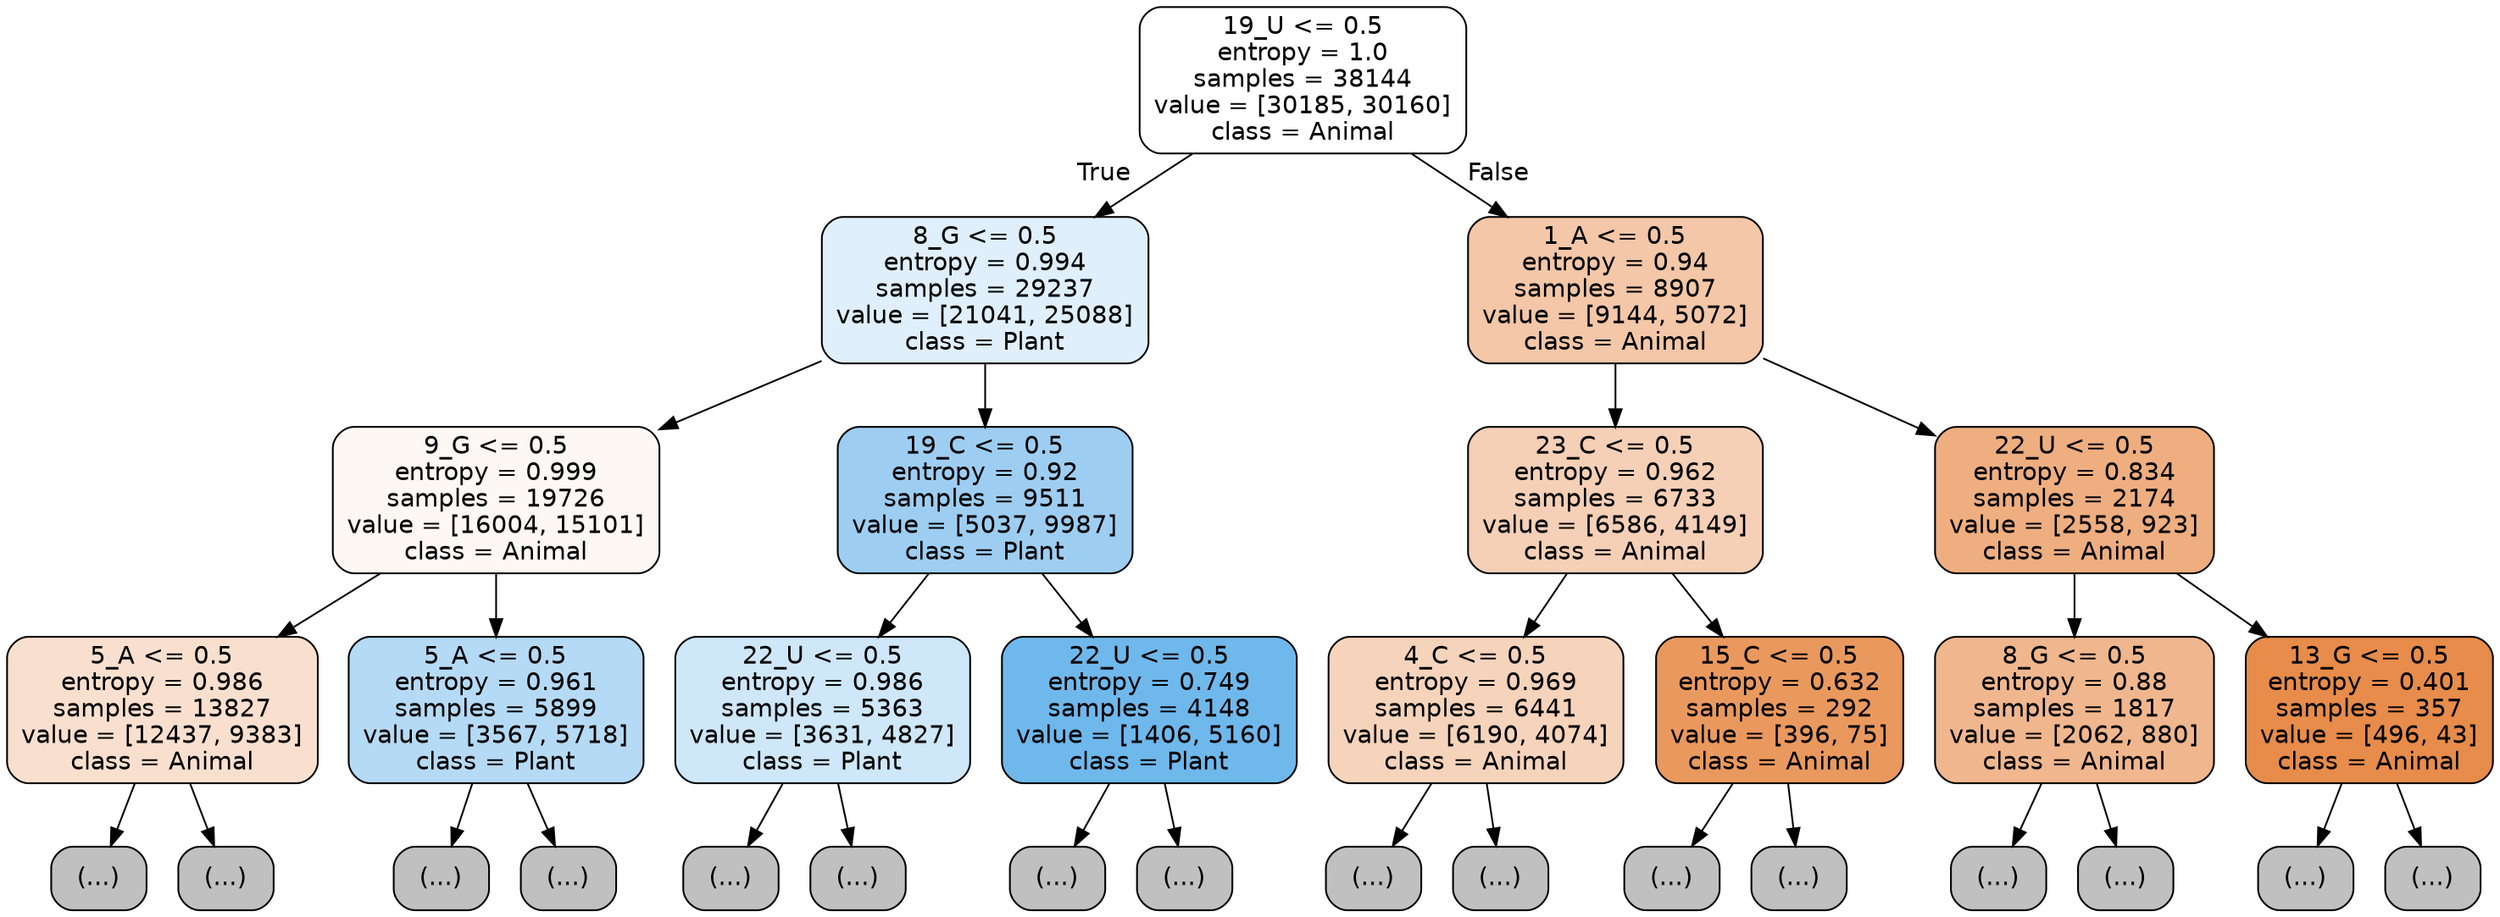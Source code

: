 digraph Tree {
node [shape=box, style="filled, rounded", color="black", fontname="helvetica"] ;
edge [fontname="helvetica"] ;
0 [label="19_U <= 0.5\nentropy = 1.0\nsamples = 38144\nvalue = [30185, 30160]\nclass = Animal", fillcolor="#ffffff"] ;
1 [label="8_G <= 0.5\nentropy = 0.994\nsamples = 29237\nvalue = [21041, 25088]\nclass = Plant", fillcolor="#dfeffb"] ;
0 -> 1 [labeldistance=2.5, labelangle=45, headlabel="True"] ;
2 [label="9_G <= 0.5\nentropy = 0.999\nsamples = 19726\nvalue = [16004, 15101]\nclass = Animal", fillcolor="#fef8f4"] ;
1 -> 2 ;
3 [label="5_A <= 0.5\nentropy = 0.986\nsamples = 13827\nvalue = [12437, 9383]\nclass = Animal", fillcolor="#f9e0ce"] ;
2 -> 3 ;
4 [label="(...)", fillcolor="#C0C0C0"] ;
3 -> 4 ;
5287 [label="(...)", fillcolor="#C0C0C0"] ;
3 -> 5287 ;
6988 [label="5_A <= 0.5\nentropy = 0.961\nsamples = 5899\nvalue = [3567, 5718]\nclass = Plant", fillcolor="#b5daf5"] ;
2 -> 6988 ;
6989 [label="(...)", fillcolor="#C0C0C0"] ;
6988 -> 6989 ;
8828 [label="(...)", fillcolor="#C0C0C0"] ;
6988 -> 8828 ;
9441 [label="19_C <= 0.5\nentropy = 0.92\nsamples = 9511\nvalue = [5037, 9987]\nclass = Plant", fillcolor="#9dcef2"] ;
1 -> 9441 ;
9442 [label="22_U <= 0.5\nentropy = 0.986\nsamples = 5363\nvalue = [3631, 4827]\nclass = Plant", fillcolor="#cee7f9"] ;
9441 -> 9442 ;
9443 [label="(...)", fillcolor="#C0C0C0"] ;
9442 -> 9443 ;
11428 [label="(...)", fillcolor="#C0C0C0"] ;
9442 -> 11428 ;
11675 [label="22_U <= 0.5\nentropy = 0.749\nsamples = 4148\nvalue = [1406, 5160]\nclass = Plant", fillcolor="#6fb8ec"] ;
9441 -> 11675 ;
11676 [label="(...)", fillcolor="#C0C0C0"] ;
11675 -> 11676 ;
12565 [label="(...)", fillcolor="#C0C0C0"] ;
11675 -> 12565 ;
12680 [label="1_A <= 0.5\nentropy = 0.94\nsamples = 8907\nvalue = [9144, 5072]\nclass = Animal", fillcolor="#f3c7a7"] ;
0 -> 12680 [labeldistance=2.5, labelangle=-45, headlabel="False"] ;
12681 [label="23_C <= 0.5\nentropy = 0.962\nsamples = 6733\nvalue = [6586, 4149]\nclass = Animal", fillcolor="#f5d0b6"] ;
12680 -> 12681 ;
12682 [label="4_C <= 0.5\nentropy = 0.969\nsamples = 6441\nvalue = [6190, 4074]\nclass = Animal", fillcolor="#f6d4bb"] ;
12681 -> 12682 ;
12683 [label="(...)", fillcolor="#C0C0C0"] ;
12682 -> 12683 ;
15172 [label="(...)", fillcolor="#C0C0C0"] ;
12682 -> 15172 ;
15933 [label="15_C <= 0.5\nentropy = 0.632\nsamples = 292\nvalue = [396, 75]\nclass = Animal", fillcolor="#ea995e"] ;
12681 -> 15933 ;
15934 [label="(...)", fillcolor="#C0C0C0"] ;
15933 -> 15934 ;
16001 [label="(...)", fillcolor="#C0C0C0"] ;
15933 -> 16001 ;
16026 [label="22_U <= 0.5\nentropy = 0.834\nsamples = 2174\nvalue = [2558, 923]\nclass = Animal", fillcolor="#eeae80"] ;
12680 -> 16026 ;
16027 [label="8_G <= 0.5\nentropy = 0.88\nsamples = 1817\nvalue = [2062, 880]\nclass = Animal", fillcolor="#f0b78e"] ;
16026 -> 16027 ;
16028 [label="(...)", fillcolor="#C0C0C0"] ;
16027 -> 16028 ;
16701 [label="(...)", fillcolor="#C0C0C0"] ;
16027 -> 16701 ;
16944 [label="13_G <= 0.5\nentropy = 0.401\nsamples = 357\nvalue = [496, 43]\nclass = Animal", fillcolor="#e78c4a"] ;
16026 -> 16944 ;
16945 [label="(...)", fillcolor="#C0C0C0"] ;
16944 -> 16945 ;
16980 [label="(...)", fillcolor="#C0C0C0"] ;
16944 -> 16980 ;
}